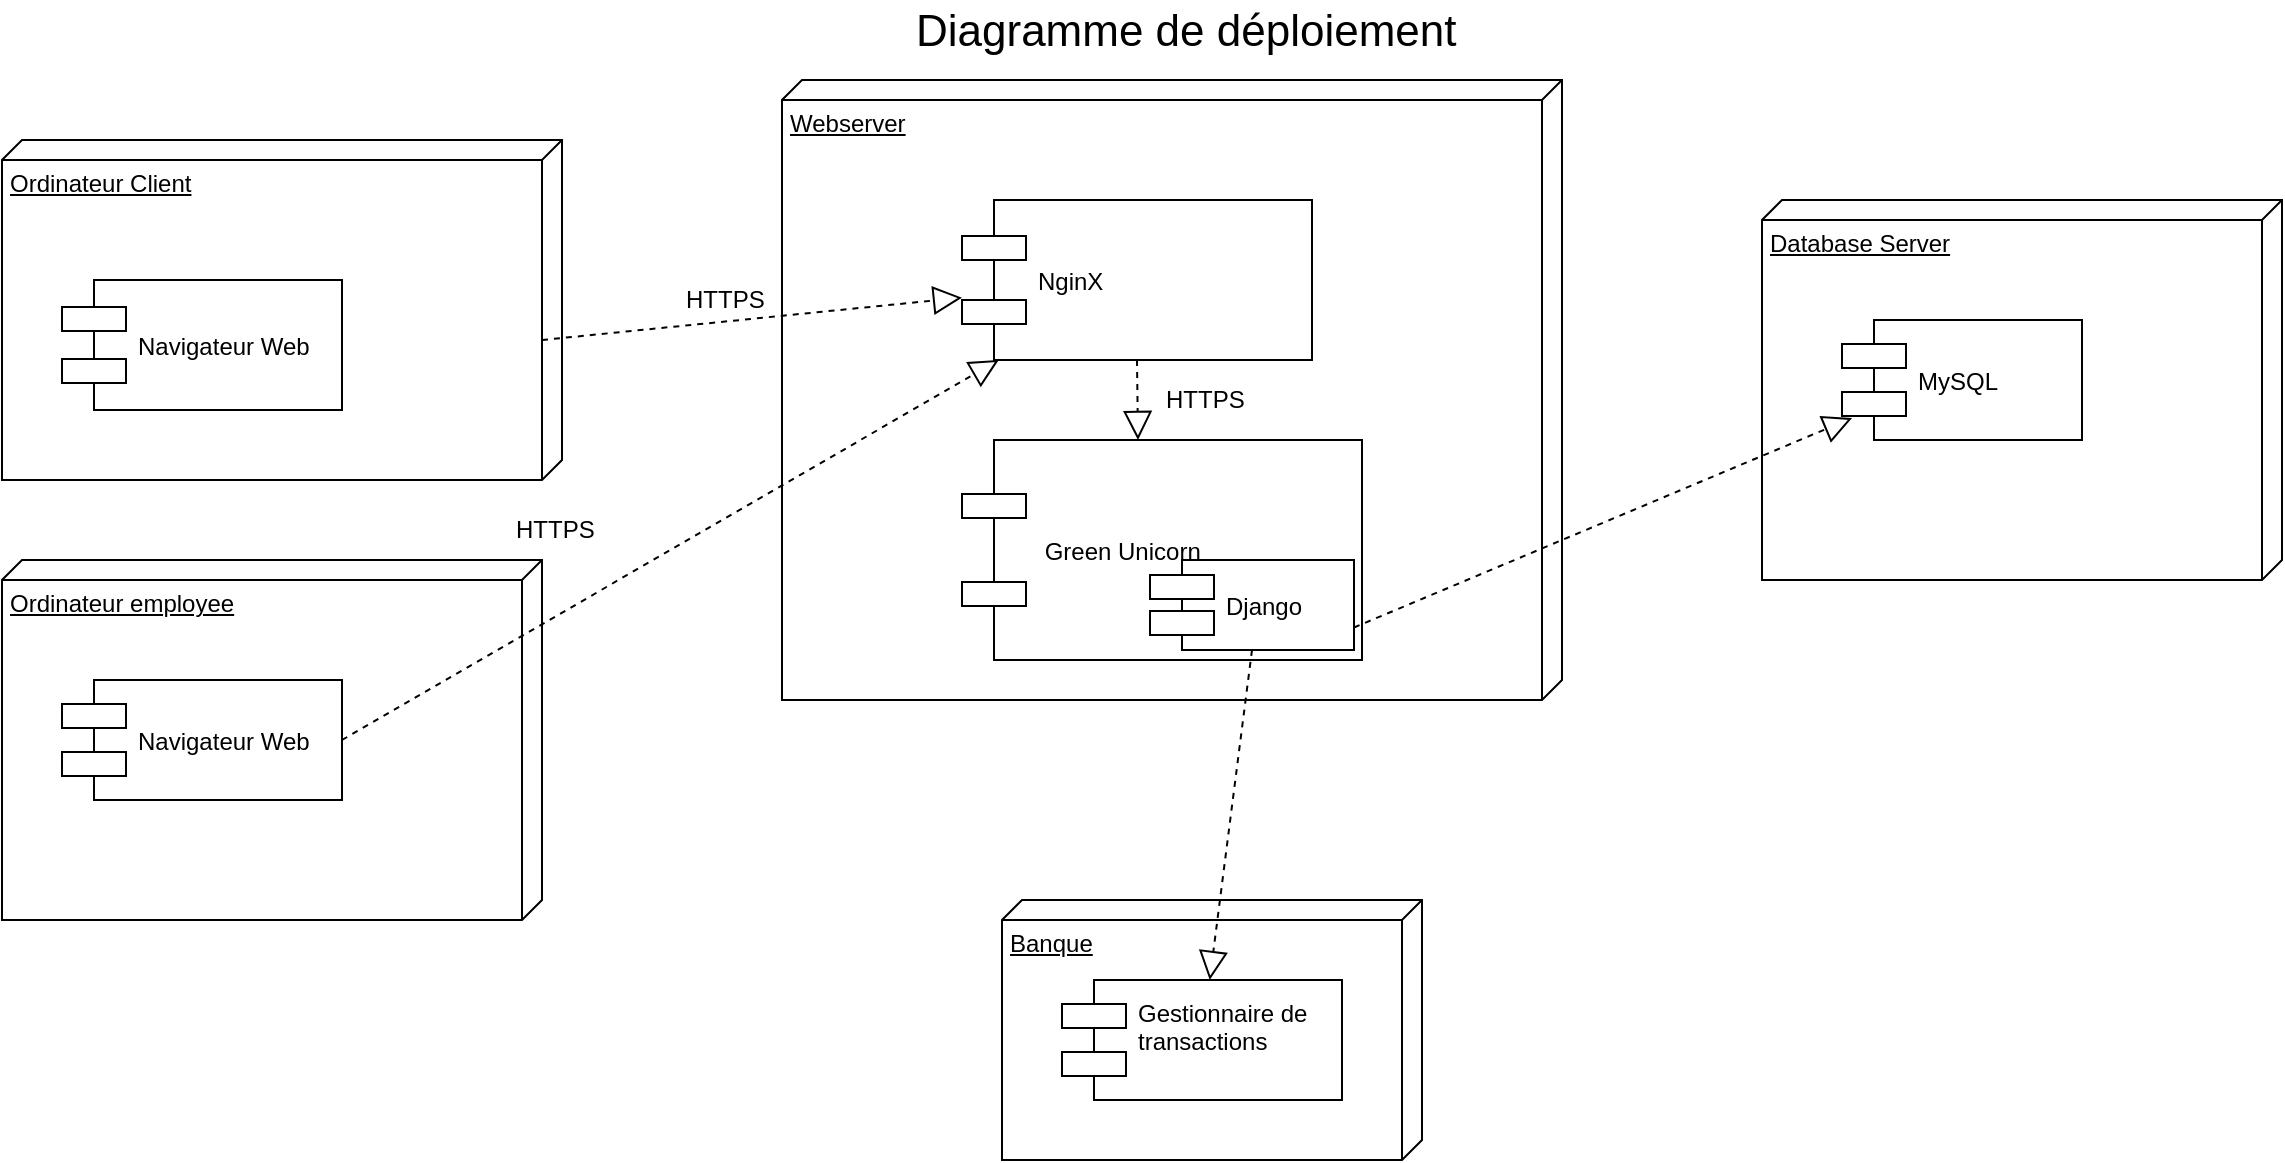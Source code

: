 <mxfile version="10.7.3" type="github"><diagram id="_2qD_uwhB_Fq9jVue_DM" name="Page-1"><mxGraphModel dx="1394" dy="796" grid="1" gridSize="10" guides="1" tooltips="1" connect="1" arrows="1" fold="1" page="1" pageScale="1" pageWidth="1169" pageHeight="1654" math="0" shadow="0"><root><mxCell id="0"/><mxCell id="1" parent="0"/><mxCell id="TGjnKOheTYqluLK8XLcH-1" value="Ordinateur Client" style="verticalAlign=top;align=left;spacingTop=8;spacingLeft=2;spacingRight=12;shape=cube;size=10;direction=south;fontStyle=4;html=1;" parent="1" vertex="1"><mxGeometry x="170" y="90" width="280" height="170" as="geometry"/></mxCell><mxCell id="TGjnKOheTYqluLK8XLcH-2" value="Navigateur Web" style="shape=component;align=left;spacingLeft=36;" parent="1" vertex="1"><mxGeometry x="200" y="160" width="140" height="65" as="geometry"/></mxCell><mxCell id="TGjnKOheTYqluLK8XLcH-3" value="Webserver" style="verticalAlign=top;align=left;spacingTop=8;spacingLeft=2;spacingRight=12;shape=cube;size=10;direction=south;fontStyle=4;html=1;" parent="1" vertex="1"><mxGeometry x="560" y="60" width="390" height="310" as="geometry"/></mxCell><mxCell id="TGjnKOheTYqluLK8XLcH-4" value="" style="endArrow=block;dashed=1;endFill=0;endSize=12;html=1;" parent="1" target="TGjnKOheTYqluLK8XLcH-5" edge="1"><mxGeometry width="160" relative="1" as="geometry"><mxPoint x="440" y="190" as="sourcePoint"/><mxPoint x="560" y="190" as="targetPoint"/></mxGeometry></mxCell><mxCell id="TGjnKOheTYqluLK8XLcH-5" value="NginX" style="shape=component;align=left;spacingLeft=36;" parent="1" vertex="1"><mxGeometry x="650" y="120" width="175" height="80" as="geometry"/></mxCell><mxCell id="TGjnKOheTYqluLK8XLcH-6" value=" Green Unicorn" style="shape=component;align=left;spacingLeft=36;" parent="1" vertex="1"><mxGeometry x="650" y="240" width="200" height="110" as="geometry"/></mxCell><mxCell id="TGjnKOheTYqluLK8XLcH-8" value="HTTPS" style="text;html=1;resizable=0;points=[];autosize=1;align=left;verticalAlign=top;spacingTop=-4;" parent="1" vertex="1"><mxGeometry x="750" y="210" width="50" height="20" as="geometry"/></mxCell><mxCell id="TGjnKOheTYqluLK8XLcH-9" value="Django" style="shape=component;align=left;spacingLeft=36;" parent="1" vertex="1"><mxGeometry x="744" y="300" width="102" height="45" as="geometry"/></mxCell><mxCell id="TGjnKOheTYqluLK8XLcH-10" value="Banque" style="verticalAlign=top;align=left;spacingTop=8;spacingLeft=2;spacingRight=12;shape=cube;size=10;direction=south;fontStyle=4;html=1;" parent="1" vertex="1"><mxGeometry x="670" y="470" width="210" height="130" as="geometry"/></mxCell><mxCell id="TGjnKOheTYqluLK8XLcH-11" value="Gestionnaire de&#10;transactions&#10;" style="shape=component;align=left;spacingLeft=36;" parent="1" vertex="1"><mxGeometry x="700" y="510" width="140" height="60" as="geometry"/></mxCell><mxCell id="TGjnKOheTYqluLK8XLcH-12" value="Database Server" style="verticalAlign=top;align=left;spacingTop=8;spacingLeft=2;spacingRight=12;shape=cube;size=10;direction=south;fontStyle=4;html=1;" parent="1" vertex="1"><mxGeometry x="1050" y="120" width="260" height="190" as="geometry"/></mxCell><mxCell id="TGjnKOheTYqluLK8XLcH-13" value="MySQL" style="shape=component;align=left;spacingLeft=36;" parent="1" vertex="1"><mxGeometry x="1090" y="180" width="120" height="60" as="geometry"/></mxCell><mxCell id="TGjnKOheTYqluLK8XLcH-14" value="" style="endArrow=block;dashed=1;endFill=0;endSize=12;html=1;entryX=0.042;entryY=0.817;entryDx=0;entryDy=0;entryPerimeter=0;exitX=1;exitY=0.75;exitDx=0;exitDy=0;" parent="1" source="TGjnKOheTYqluLK8XLcH-9" target="TGjnKOheTYqluLK8XLcH-13" edge="1"><mxGeometry width="160" relative="1" as="geometry"><mxPoint x="870" y="501" as="sourcePoint"/><mxPoint x="1080" y="479.824" as="targetPoint"/></mxGeometry></mxCell><mxCell id="TGjnKOheTYqluLK8XLcH-15" value="" style="endArrow=block;dashed=1;endFill=0;endSize=12;html=1;exitX=0.5;exitY=1;exitDx=0;exitDy=0;" parent="1" source="TGjnKOheTYqluLK8XLcH-9" target="TGjnKOheTYqluLK8XLcH-11" edge="1"><mxGeometry width="160" relative="1" as="geometry"><mxPoint x="856" y="344" as="sourcePoint"/><mxPoint x="1105" y="239" as="targetPoint"/></mxGeometry></mxCell><mxCell id="TGjnKOheTYqluLK8XLcH-16" value="" style="endArrow=block;dashed=1;endFill=0;endSize=12;html=1;exitX=0.5;exitY=1;exitDx=0;exitDy=0;entryX=0.44;entryY=0;entryDx=0;entryDy=0;entryPerimeter=0;" parent="1" source="TGjnKOheTYqluLK8XLcH-5" target="TGjnKOheTYqluLK8XLcH-6" edge="1"><mxGeometry width="160" relative="1" as="geometry"><mxPoint x="650" y="219.5" as="sourcePoint"/><mxPoint x="810" y="219.5" as="targetPoint"/></mxGeometry></mxCell><mxCell id="TGjnKOheTYqluLK8XLcH-17" value="Ordinateur employee" style="verticalAlign=top;align=left;spacingTop=8;spacingLeft=2;spacingRight=12;shape=cube;size=10;direction=south;fontStyle=4;html=1;" parent="1" vertex="1"><mxGeometry x="170" y="300" width="270" height="180" as="geometry"/></mxCell><mxCell id="TGjnKOheTYqluLK8XLcH-18" value="Navigateur Web" style="shape=component;align=left;spacingLeft=36;" parent="1" vertex="1"><mxGeometry x="200" y="360" width="140" height="60" as="geometry"/></mxCell><mxCell id="TGjnKOheTYqluLK8XLcH-20" value="Diagramme de déploiement" style="text;html=1;resizable=0;points=[];autosize=1;align=left;verticalAlign=top;spacingTop=-4;fontSize=22;" parent="1" vertex="1"><mxGeometry x="625" y="20" width="290" height="30" as="geometry"/></mxCell><mxCell id="zZ7sqi5kCWNdqqFqI2mK-1" value="HTTPS" style="text;html=1;resizable=0;points=[];autosize=1;align=left;verticalAlign=top;spacingTop=-4;" parent="1" vertex="1"><mxGeometry x="510" y="160" width="50" height="20" as="geometry"/></mxCell><mxCell id="zZ7sqi5kCWNdqqFqI2mK-3" value="" style="endArrow=block;dashed=1;endFill=0;endSize=12;html=1;exitX=1;exitY=0.5;exitDx=0;exitDy=0;" parent="1" source="TGjnKOheTYqluLK8XLcH-18" edge="1" target="TGjnKOheTYqluLK8XLcH-5"><mxGeometry width="160" relative="1" as="geometry"><mxPoint x="460" y="210" as="sourcePoint"/><mxPoint x="550" y="100" as="targetPoint"/></mxGeometry></mxCell><mxCell id="zZ7sqi5kCWNdqqFqI2mK-4" value="HTTPS" style="text;html=1;resizable=0;points=[];autosize=1;align=left;verticalAlign=top;spacingTop=-4;" parent="1" vertex="1"><mxGeometry x="425" y="275" width="50" height="20" as="geometry"/></mxCell></root></mxGraphModel></diagram></mxfile>